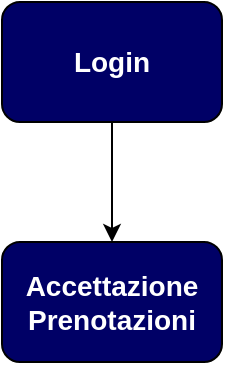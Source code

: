 <mxfile version="13.10.4" type="device"><diagram id="2iP638h5m3ALFzUXpMlh" name="Page-1"><mxGraphModel dx="1422" dy="791" grid="1" gridSize="10" guides="1" tooltips="1" connect="1" arrows="1" fold="1" page="1" pageScale="1" pageWidth="827" pageHeight="1169" math="0" shadow="0"><root><mxCell id="0"/><mxCell id="1" parent="0"/><mxCell id="iqTnT5oIbIkL11xokNBo-3" value="Login" style="rounded=1;whiteSpace=wrap;html=1;fillColor=#000066;fontColor=#FFFFFF;fontStyle=1;fontSize=14;" vertex="1" parent="1"><mxGeometry x="359" y="160" width="110" height="60" as="geometry"/></mxCell><mxCell id="iqTnT5oIbIkL11xokNBo-7" value="Accettazione Prenotazioni" style="rounded=1;whiteSpace=wrap;html=1;fillColor=#000066;fontColor=#FFFFFF;fontStyle=1;fontSize=14;" vertex="1" parent="1"><mxGeometry x="359" y="280" width="110" height="60" as="geometry"/></mxCell><mxCell id="iqTnT5oIbIkL11xokNBo-51" value="" style="endArrow=classic;html=1;fontSize=14;fontColor=#FFFFFF;exitX=0.5;exitY=1;exitDx=0;exitDy=0;entryX=0.5;entryY=0;entryDx=0;entryDy=0;" edge="1" parent="1" source="iqTnT5oIbIkL11xokNBo-3" target="iqTnT5oIbIkL11xokNBo-7"><mxGeometry width="50" height="50" relative="1" as="geometry"><mxPoint x="500" y="380" as="sourcePoint"/><mxPoint x="550" y="330" as="targetPoint"/></mxGeometry></mxCell></root></mxGraphModel></diagram></mxfile>